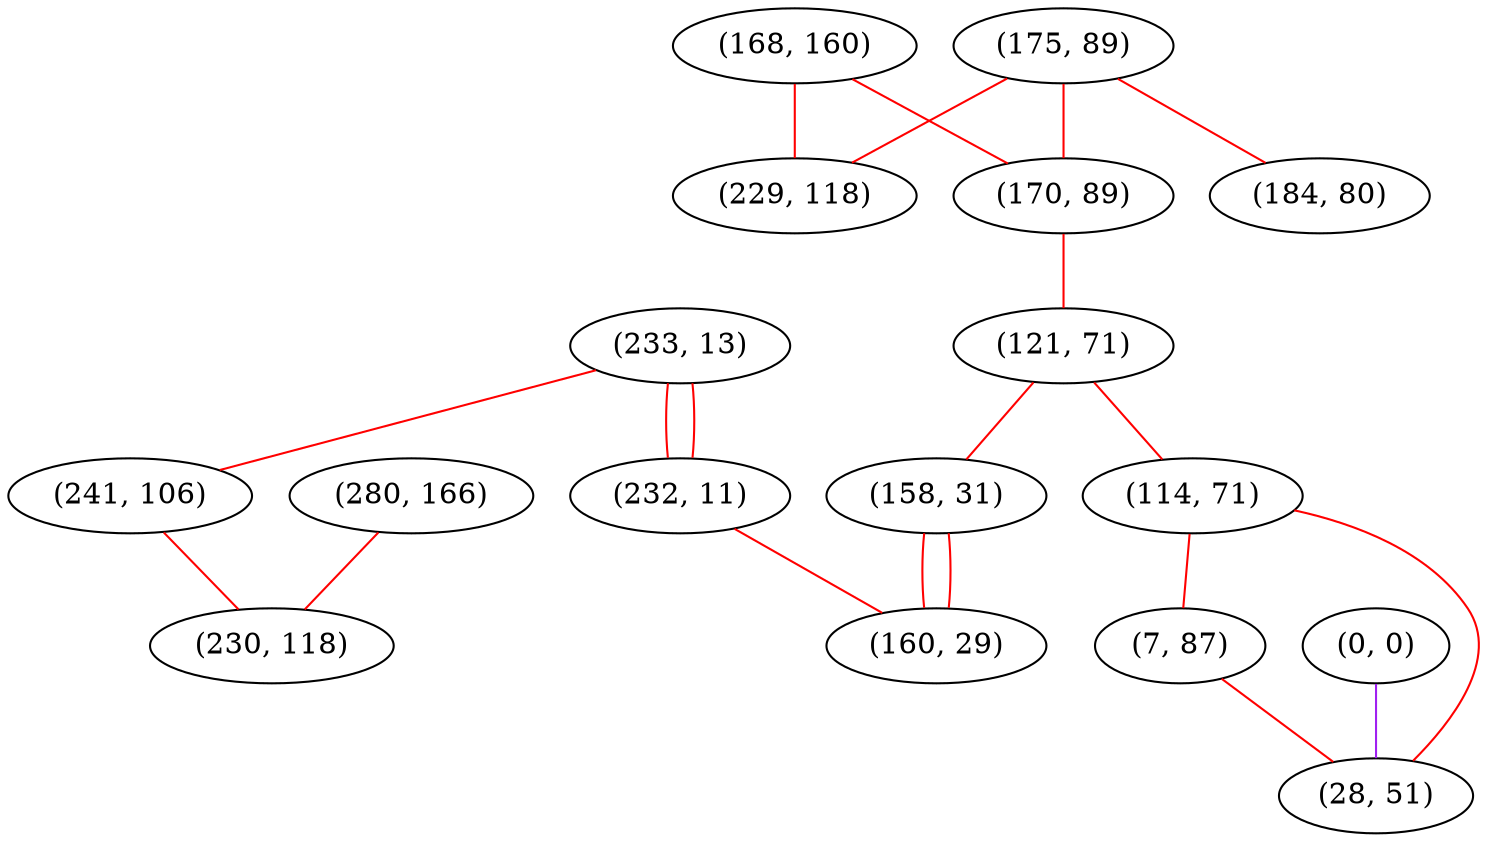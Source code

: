 graph "" {
"(233, 13)";
"(168, 160)";
"(175, 89)";
"(241, 106)";
"(280, 166)";
"(232, 11)";
"(184, 80)";
"(170, 89)";
"(121, 71)";
"(114, 71)";
"(0, 0)";
"(158, 31)";
"(230, 118)";
"(229, 118)";
"(160, 29)";
"(7, 87)";
"(28, 51)";
"(233, 13)" -- "(241, 106)"  [color=red, key=0, weight=1];
"(233, 13)" -- "(232, 11)"  [color=red, key=0, weight=1];
"(233, 13)" -- "(232, 11)"  [color=red, key=1, weight=1];
"(168, 160)" -- "(229, 118)"  [color=red, key=0, weight=1];
"(168, 160)" -- "(170, 89)"  [color=red, key=0, weight=1];
"(175, 89)" -- "(229, 118)"  [color=red, key=0, weight=1];
"(175, 89)" -- "(184, 80)"  [color=red, key=0, weight=1];
"(175, 89)" -- "(170, 89)"  [color=red, key=0, weight=1];
"(241, 106)" -- "(230, 118)"  [color=red, key=0, weight=1];
"(280, 166)" -- "(230, 118)"  [color=red, key=0, weight=1];
"(232, 11)" -- "(160, 29)"  [color=red, key=0, weight=1];
"(170, 89)" -- "(121, 71)"  [color=red, key=0, weight=1];
"(121, 71)" -- "(114, 71)"  [color=red, key=0, weight=1];
"(121, 71)" -- "(158, 31)"  [color=red, key=0, weight=1];
"(114, 71)" -- "(7, 87)"  [color=red, key=0, weight=1];
"(114, 71)" -- "(28, 51)"  [color=red, key=0, weight=1];
"(0, 0)" -- "(28, 51)"  [color=purple, key=0, weight=4];
"(158, 31)" -- "(160, 29)"  [color=red, key=0, weight=1];
"(158, 31)" -- "(160, 29)"  [color=red, key=1, weight=1];
"(7, 87)" -- "(28, 51)"  [color=red, key=0, weight=1];
}
